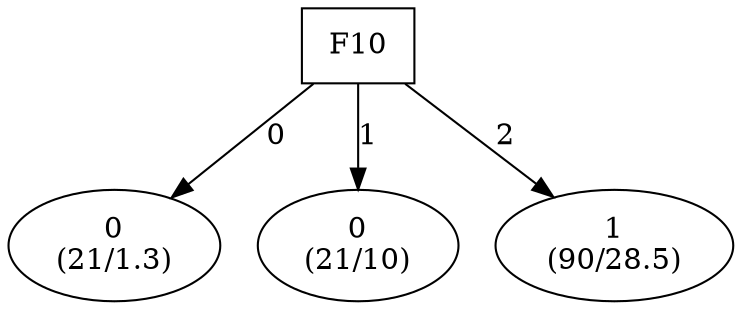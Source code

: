 digraph YaDT {
n0 [ shape=box, label="F10\n"]
n0 -> n1 [label="0"]
n1 [ shape=ellipse, label="0\n(21/1.3)"]
n0 -> n2 [label="1"]
n2 [ shape=ellipse, label="0\n(21/10)"]
n0 -> n3 [label="2"]
n3 [ shape=ellipse, label="1\n(90/28.5)"]
}
